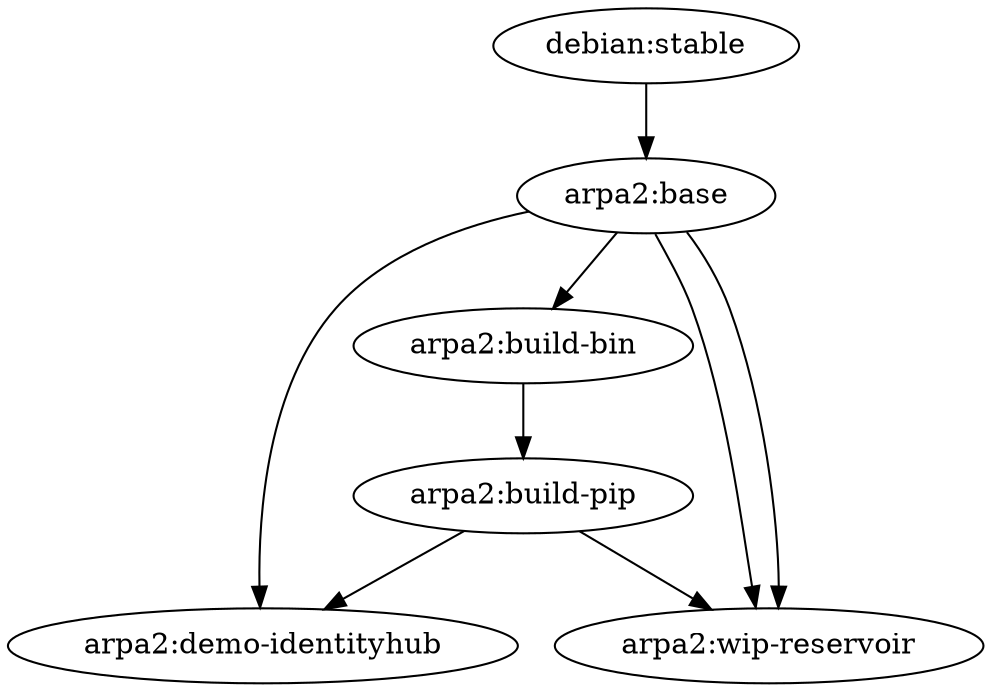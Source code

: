 digraph arpa2demos {
   "debian:stable";
   "arpa2:base";
   "debian:stable" -> "arpa2:base" ;
   "arpa2:build-bin";
   "arpa2:base" -> "arpa2:build-bin" ;
   "arpa2:build-pip";
   "arpa2:build-bin" -> "arpa2:build-pip" ;
   "arpa2:demo-identityhub";
   "arpa2:build-pip" -> "arpa2:demo-identityhub" ;
   "arpa2:base" -> "arpa2:demo-identityhub" ;
   "arpa2:wip-reservoir";
   "arpa2:build-pip" -> "arpa2:wip-reservoir" ;
   "arpa2:base" -> "arpa2:wip-reservoir" ;
   "arpa2:base" -> "arpa2:wip-reservoir" ;
}
